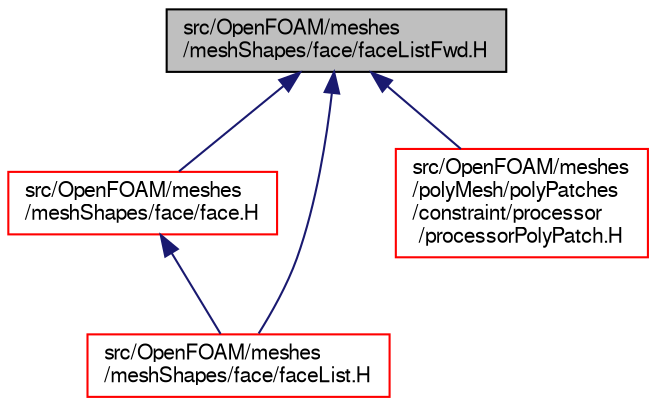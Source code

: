 digraph "src/OpenFOAM/meshes/meshShapes/face/faceListFwd.H"
{
  bgcolor="transparent";
  edge [fontname="FreeSans",fontsize="10",labelfontname="FreeSans",labelfontsize="10"];
  node [fontname="FreeSans",fontsize="10",shape=record];
  Node50 [label="src/OpenFOAM/meshes\l/meshShapes/face/faceListFwd.H",height=0.2,width=0.4,color="black", fillcolor="grey75", style="filled", fontcolor="black"];
  Node50 -> Node51 [dir="back",color="midnightblue",fontsize="10",style="solid",fontname="FreeSans"];
  Node51 [label="src/OpenFOAM/meshes\l/meshShapes/face/face.H",height=0.2,width=0.4,color="red",URL="$a11321.html"];
  Node51 -> Node2720 [dir="back",color="midnightblue",fontsize="10",style="solid",fontname="FreeSans"];
  Node2720 [label="src/OpenFOAM/meshes\l/meshShapes/face/faceList.H",height=0.2,width=0.4,color="red",URL="$a11342.html"];
  Node50 -> Node2720 [dir="back",color="midnightblue",fontsize="10",style="solid",fontname="FreeSans"];
  Node50 -> Node2571 [dir="back",color="midnightblue",fontsize="10",style="solid",fontname="FreeSans"];
  Node2571 [label="src/OpenFOAM/meshes\l/polyMesh/polyPatches\l/constraint/processor\l/processorPolyPatch.H",height=0.2,width=0.4,color="red",URL="$a11717.html"];
}
